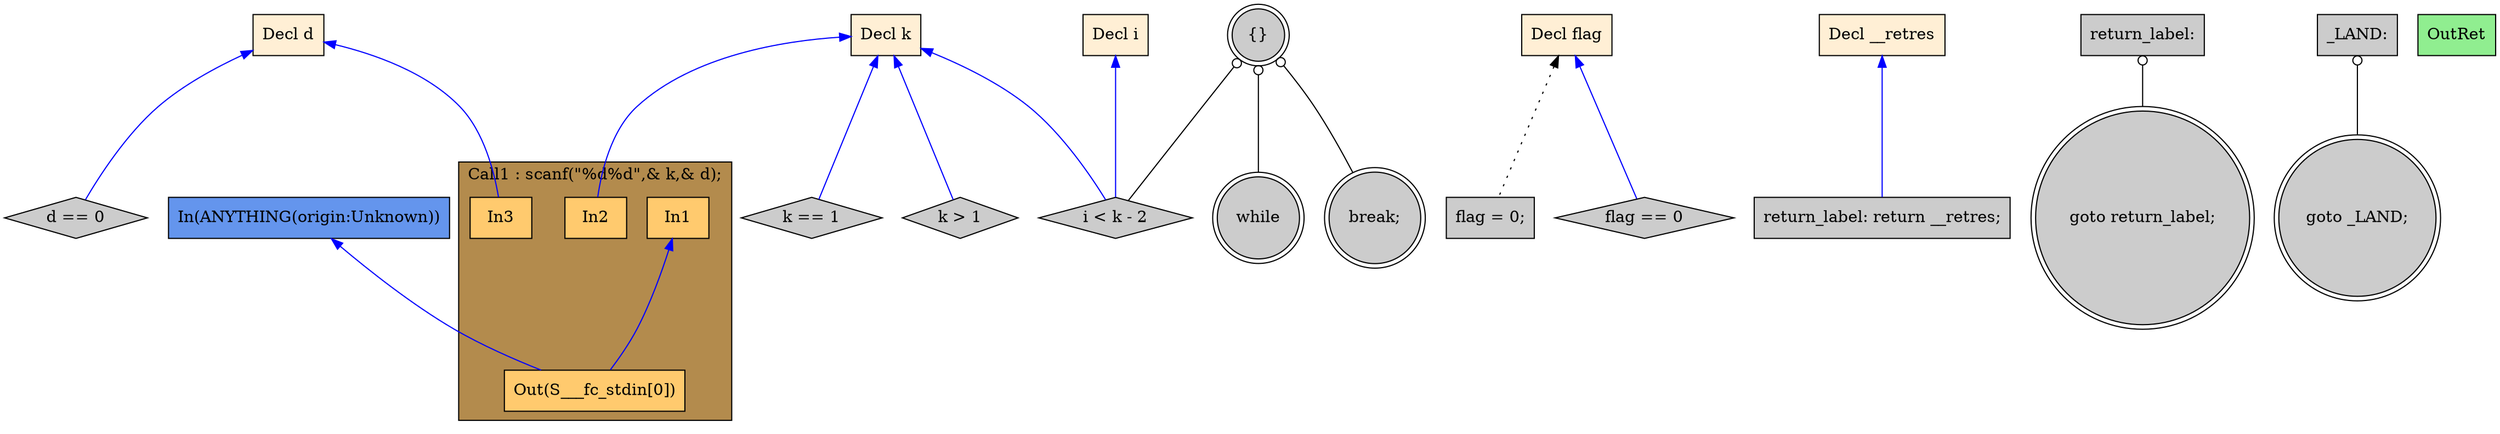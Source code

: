 digraph G {
  rankdir=TB;
  node [style="filled", ];
  2 [label="Decl k", fillcolor="#FFEFD5", shape=box, ];
  3 [label="Decl d", fillcolor="#FFEFD5", shape=box, ];
  4 [label="Decl i", fillcolor="#FFEFD5", shape=box, ];
  5 [label="Decl flag", fillcolor="#FFEFD5", shape=box, ];
  6 [label="Decl __retres", fillcolor="#FFEFD5", shape=box, ];
  8 [label="In1", fillcolor="#FFCA6E", shape=box, ];
  9 [label="In2", fillcolor="#FFCA6E", shape=box, ];
  10 [label="In3", fillcolor="#FFCA6E", shape=box, ];
  11 [label="Out(S___fc_stdin[0])", fillcolor="#FFCA6E", shape=box, ];
  12 [label="flag = 0;", fillcolor="#CCCCCC", shape=box, ];
  13 [label="k == 1", fillcolor="#CCCCCC", shape=diamond, ];
  14 [label="d == 0", fillcolor="#CCCCCC", shape=diamond, ];
  15 [label="k > 1", fillcolor="#CCCCCC", shape=diamond, ];
  16 [label="goto return_label;", fillcolor="#CCCCCC", shape=doublecircle, ];
  17 [label="return_label:", fillcolor="#CCCCCC", shape=box, ];
  18 [label="goto _LAND;", fillcolor="#CCCCCC", shape=doublecircle, ];
  19 [label="_LAND:", fillcolor="#CCCCCC", shape=box, ];
  20 [label="{}", fillcolor="#CCCCCC", shape=doublecircle, ];
  21 [label="while", fillcolor="#CCCCCC", shape=doublecircle, ];
  22 [label="i < k - 2", fillcolor="#CCCCCC", shape=diamond, ];
  23 [label="break;", fillcolor="#CCCCCC", shape=doublecircle, ];
  24 [label="flag == 0", fillcolor="#CCCCCC", shape=diamond, ];
  25 [label="return_label: return __retres;", fillcolor="#CCCCCC", shape=box, ];
  26 [label="OutRet", fillcolor="#90EE90", shape=box, ];
  27 [label="In(ANYTHING(origin:Unknown))", fillcolor="#6495ED", shape=box, ];
  
  subgraph cluster_Call1 { label="Call1 : scanf(\"%d%d\",& k,& d);";
                           fillcolor="#B38B4D"; style="filled"; 11;10;9;8;
     };
  
  edge [dir=back, ];
  2 -> 9 [color="#0000FF", ];
  3 -> 10 [color="#0000FF", ];
  8 -> 11 [color="#0000FF", ];
  27 -> 11 [color="#0000FF", ];
  5 -> 12 [color="#000000", style="dotted", ];
  2 -> 13 [color="#0000FF", ];
  3 -> 14 [color="#0000FF", ];
  2 -> 15 [color="#0000FF", ];
  17 -> 16 [color="#000000", arrowtail=odot, ];
  19 -> 18 [color="#000000", arrowtail=odot, ];
  20 -> 21 [color="#000000", arrowtail=odot, ];
  2 -> 22 [color="#0000FF", ];
  4 -> 22 [color="#0000FF", ];
  20 -> 22 [color="#000000", arrowtail=odot, ];
  20 -> 23 [color="#000000", arrowtail=odot, ];
  5 -> 24 [color="#0000FF", ];
  6 -> 25 [color="#0000FF", ];
  
  }